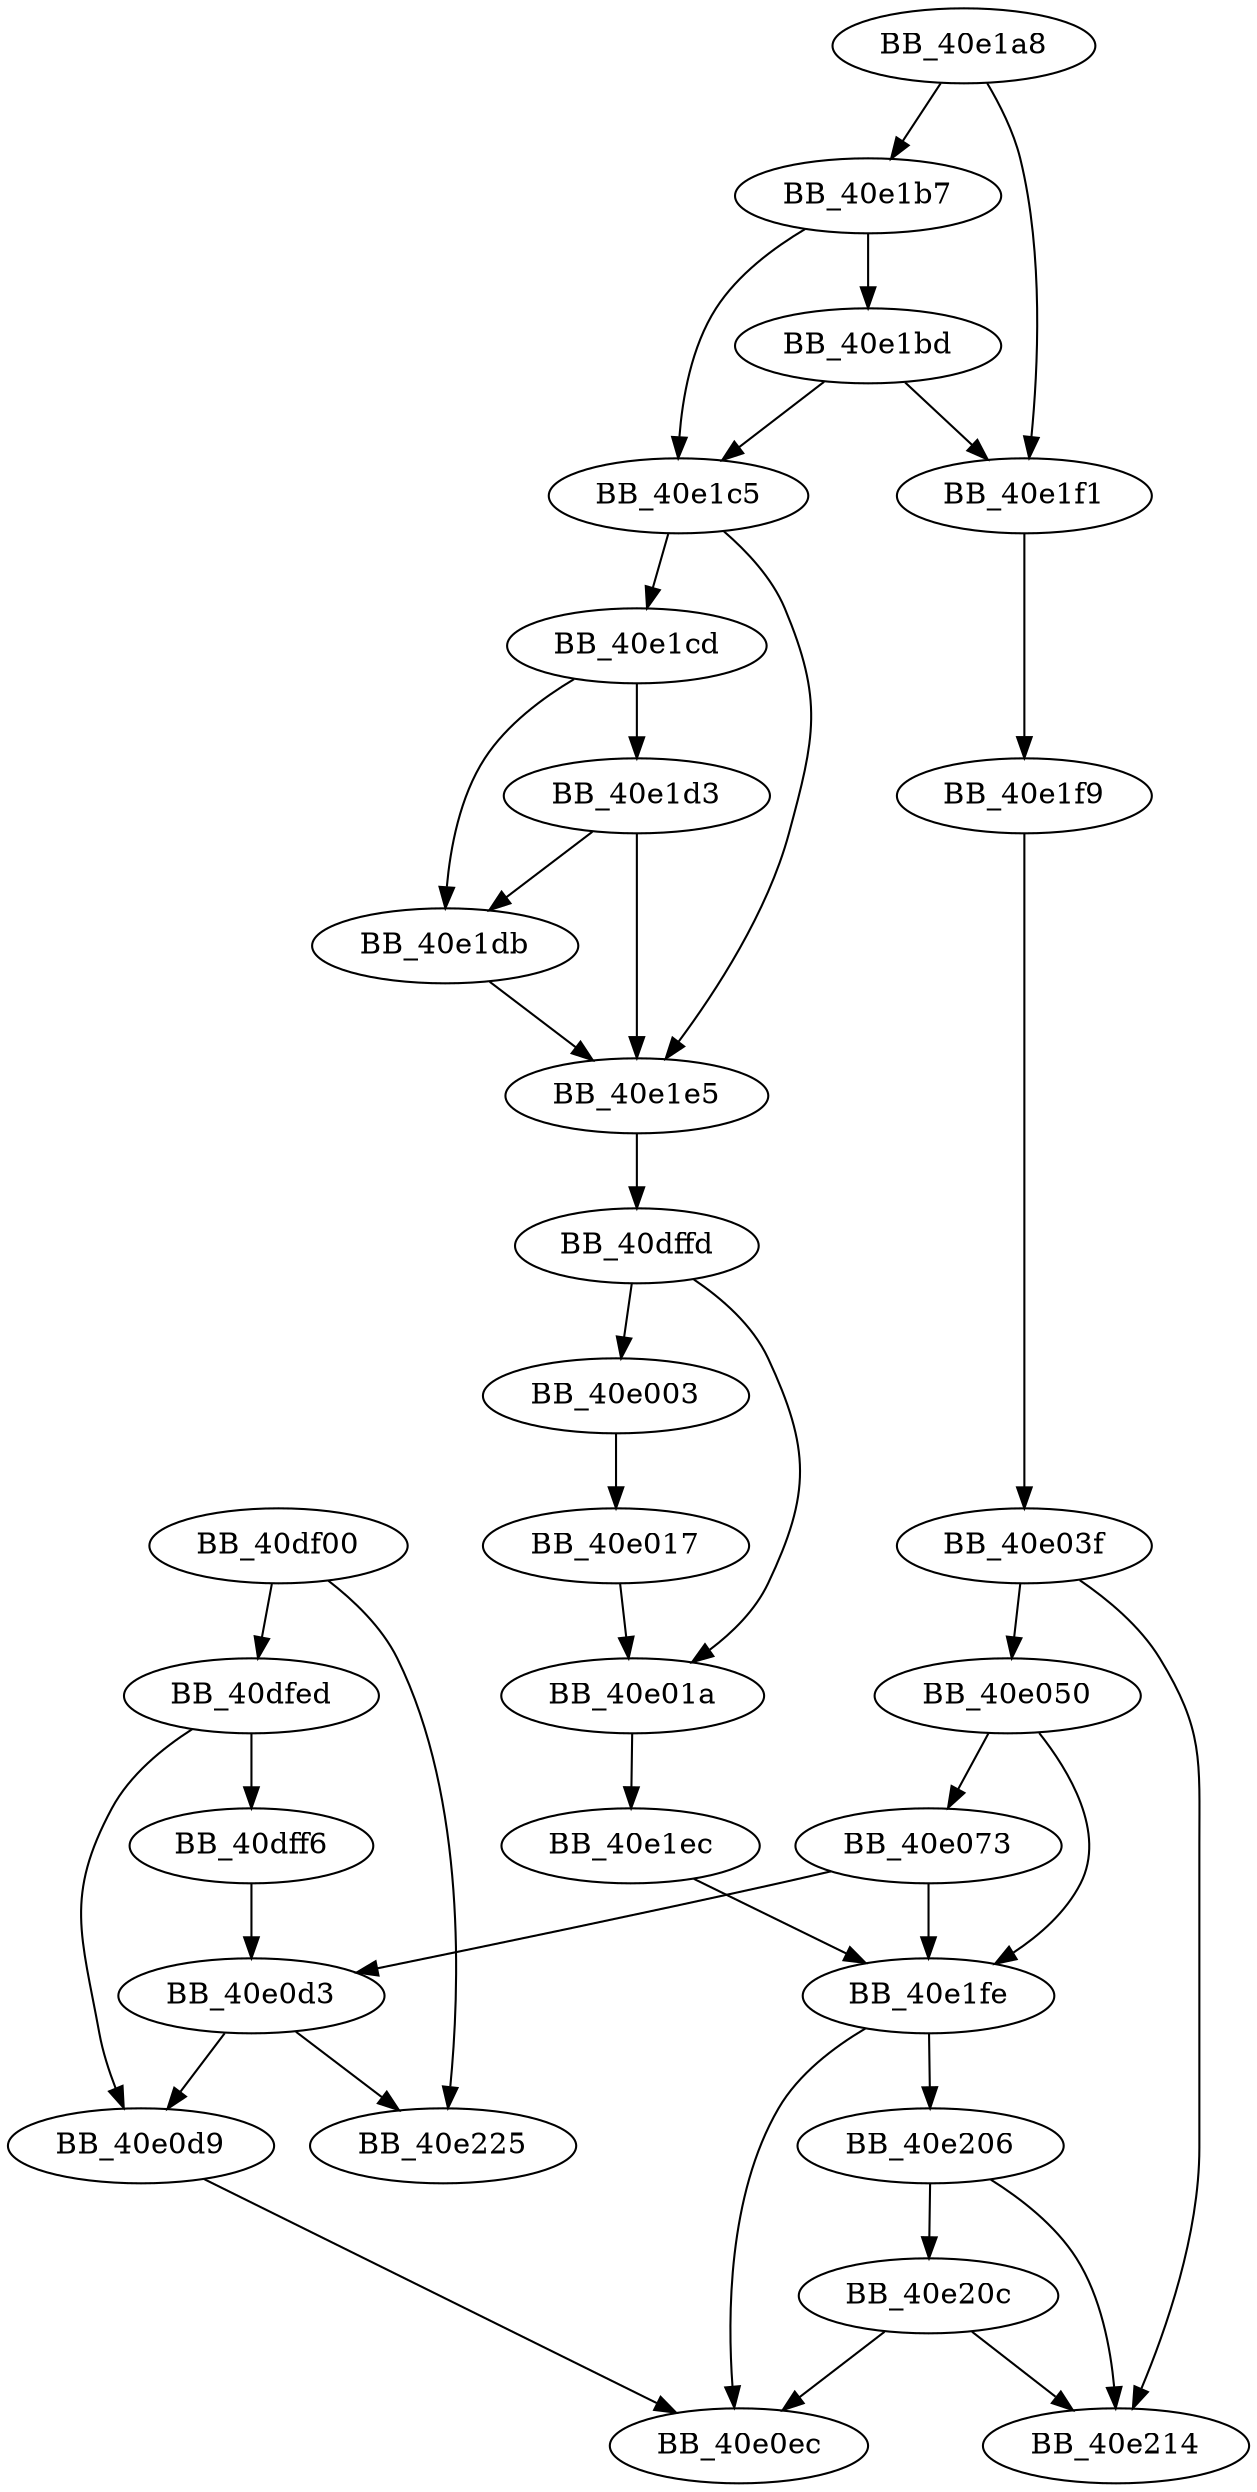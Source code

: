 DiGraph sub_40DF00{
BB_40df00->BB_40dfed
BB_40df00->BB_40e225
BB_40dfed->BB_40dff6
BB_40dfed->BB_40e0d9
BB_40dff6->BB_40e0d3
BB_40dffd->BB_40e003
BB_40dffd->BB_40e01a
BB_40e003->BB_40e017
BB_40e017->BB_40e01a
BB_40e01a->BB_40e1ec
BB_40e03f->BB_40e050
BB_40e03f->BB_40e214
BB_40e050->BB_40e073
BB_40e050->BB_40e1fe
BB_40e073->BB_40e0d3
BB_40e073->BB_40e1fe
BB_40e0d3->BB_40e0d9
BB_40e0d3->BB_40e225
BB_40e0d9->BB_40e0ec
BB_40e1a8->BB_40e1b7
BB_40e1a8->BB_40e1f1
BB_40e1b7->BB_40e1bd
BB_40e1b7->BB_40e1c5
BB_40e1bd->BB_40e1c5
BB_40e1bd->BB_40e1f1
BB_40e1c5->BB_40e1cd
BB_40e1c5->BB_40e1e5
BB_40e1cd->BB_40e1d3
BB_40e1cd->BB_40e1db
BB_40e1d3->BB_40e1db
BB_40e1d3->BB_40e1e5
BB_40e1db->BB_40e1e5
BB_40e1e5->BB_40dffd
BB_40e1ec->BB_40e1fe
BB_40e1f1->BB_40e1f9
BB_40e1f9->BB_40e03f
BB_40e1fe->BB_40e0ec
BB_40e1fe->BB_40e206
BB_40e206->BB_40e20c
BB_40e206->BB_40e214
BB_40e20c->BB_40e0ec
BB_40e20c->BB_40e214
}
